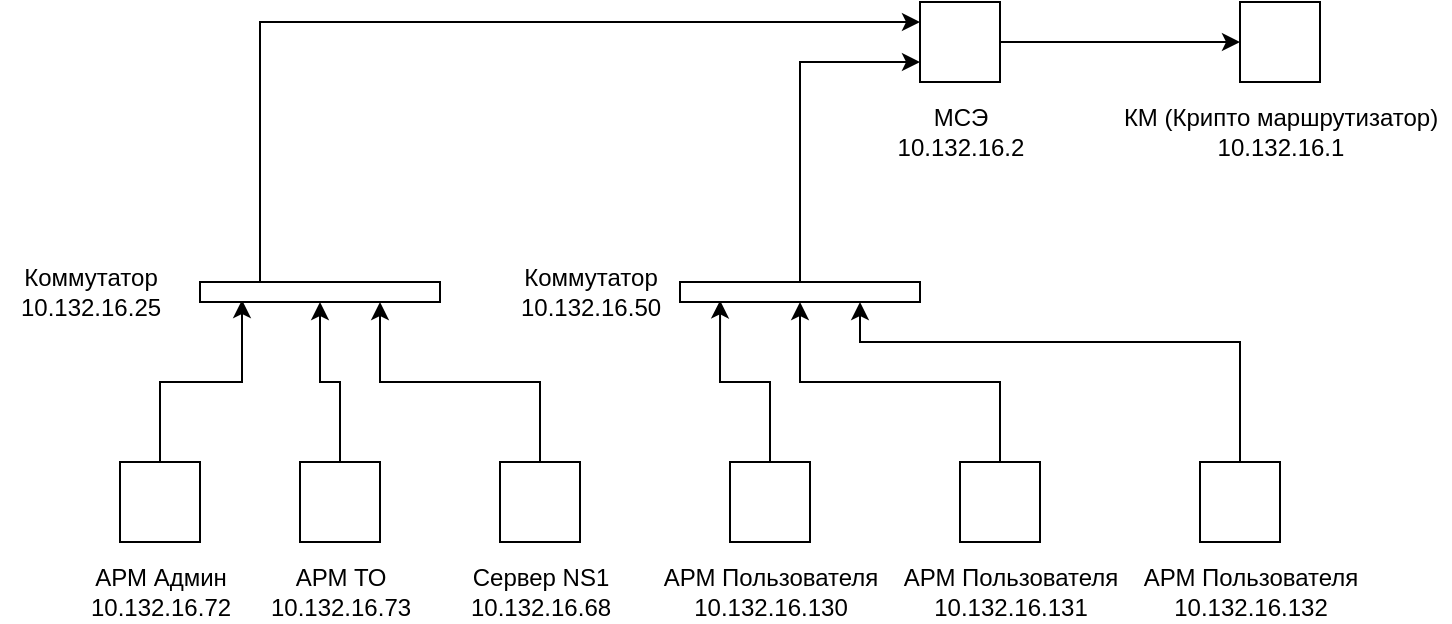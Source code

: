 <mxfile version="15.2.7" type="device"><diagram id="wtDFCA1U5d1-w71IZuQh" name="Страница 1"><mxGraphModel dx="1024" dy="592" grid="1" gridSize="10" guides="1" tooltips="1" connect="1" arrows="1" fold="1" page="1" pageScale="1" pageWidth="827" pageHeight="1169" math="0" shadow="0"><root><mxCell id="0"/><mxCell id="1" parent="0"/><mxCell id="Zy1v80JZ3kShGfsiy6HL-22" style="edgeStyle=orthogonalEdgeStyle;rounded=0;orthogonalLoop=1;jettySize=auto;html=1;exitX=0.5;exitY=0;exitDx=0;exitDy=0;entryX=0.175;entryY=0.9;entryDx=0;entryDy=0;entryPerimeter=0;" edge="1" parent="1" source="Zy1v80JZ3kShGfsiy6HL-1" target="Zy1v80JZ3kShGfsiy6HL-19"><mxGeometry relative="1" as="geometry"><mxPoint x="142" y="195" as="targetPoint"/></mxGeometry></mxCell><mxCell id="Zy1v80JZ3kShGfsiy6HL-1" value="" style="rounded=0;whiteSpace=wrap;html=1;" vertex="1" parent="1"><mxGeometry x="80" y="270" width="40" height="40" as="geometry"/></mxCell><mxCell id="Zy1v80JZ3kShGfsiy6HL-2" value="АРМ Админ&lt;br&gt;10.132.16.72" style="text;html=1;resizable=0;autosize=1;align=center;verticalAlign=middle;points=[];fillColor=none;strokeColor=none;rounded=0;" vertex="1" parent="1"><mxGeometry x="55" y="320" width="90" height="30" as="geometry"/></mxCell><mxCell id="Zy1v80JZ3kShGfsiy6HL-23" style="edgeStyle=orthogonalEdgeStyle;rounded=0;orthogonalLoop=1;jettySize=auto;html=1;exitX=0.5;exitY=0;exitDx=0;exitDy=0;entryX=0.5;entryY=1;entryDx=0;entryDy=0;" edge="1" parent="1" source="Zy1v80JZ3kShGfsiy6HL-3" target="Zy1v80JZ3kShGfsiy6HL-19"><mxGeometry relative="1" as="geometry"/></mxCell><mxCell id="Zy1v80JZ3kShGfsiy6HL-3" value="" style="rounded=0;whiteSpace=wrap;html=1;" vertex="1" parent="1"><mxGeometry x="170" y="270" width="40" height="40" as="geometry"/></mxCell><mxCell id="Zy1v80JZ3kShGfsiy6HL-4" value="АРМ ТО&lt;br&gt;10.132.16.73" style="text;html=1;resizable=0;autosize=1;align=center;verticalAlign=middle;points=[];fillColor=none;strokeColor=none;rounded=0;" vertex="1" parent="1"><mxGeometry x="145" y="320" width="90" height="30" as="geometry"/></mxCell><mxCell id="Zy1v80JZ3kShGfsiy6HL-25" style="edgeStyle=orthogonalEdgeStyle;rounded=0;orthogonalLoop=1;jettySize=auto;html=1;exitX=0.5;exitY=0;exitDx=0;exitDy=0;entryX=0.75;entryY=1;entryDx=0;entryDy=0;" edge="1" parent="1" source="Zy1v80JZ3kShGfsiy6HL-5" target="Zy1v80JZ3kShGfsiy6HL-19"><mxGeometry relative="1" as="geometry"/></mxCell><mxCell id="Zy1v80JZ3kShGfsiy6HL-5" value="" style="rounded=0;whiteSpace=wrap;html=1;" vertex="1" parent="1"><mxGeometry x="270" y="270" width="40" height="40" as="geometry"/></mxCell><mxCell id="Zy1v80JZ3kShGfsiy6HL-7" value="Сервер NS1&lt;br&gt;10.132.16.68" style="text;html=1;resizable=0;autosize=1;align=center;verticalAlign=middle;points=[];fillColor=none;strokeColor=none;rounded=0;" vertex="1" parent="1"><mxGeometry x="245" y="320" width="90" height="30" as="geometry"/></mxCell><mxCell id="Zy1v80JZ3kShGfsiy6HL-8" value="АРМ Пользователя&lt;br&gt;10.132.16.130" style="text;html=1;resizable=0;autosize=1;align=center;verticalAlign=middle;points=[];fillColor=none;strokeColor=none;rounded=0;" vertex="1" parent="1"><mxGeometry x="345" y="320" width="120" height="30" as="geometry"/></mxCell><mxCell id="Zy1v80JZ3kShGfsiy6HL-14" value="" style="rounded=0;whiteSpace=wrap;html=1;" vertex="1" parent="1"><mxGeometry x="480" y="40" width="40" height="40" as="geometry"/></mxCell><mxCell id="Zy1v80JZ3kShGfsiy6HL-15" value="МСЭ&lt;br&gt;10.132.16.2" style="text;html=1;resizable=0;autosize=1;align=center;verticalAlign=middle;points=[];fillColor=none;strokeColor=none;rounded=0;" vertex="1" parent="1"><mxGeometry x="460" y="90" width="80" height="30" as="geometry"/></mxCell><mxCell id="Zy1v80JZ3kShGfsiy6HL-16" value="" style="rounded=0;whiteSpace=wrap;html=1;" vertex="1" parent="1"><mxGeometry x="640" y="40" width="40" height="40" as="geometry"/></mxCell><mxCell id="Zy1v80JZ3kShGfsiy6HL-17" value="КМ (Крипто маршрутизатор)&lt;br&gt;10.132.16.1" style="text;html=1;resizable=0;autosize=1;align=center;verticalAlign=middle;points=[];fillColor=none;strokeColor=none;rounded=0;" vertex="1" parent="1"><mxGeometry x="575" y="90" width="170" height="30" as="geometry"/></mxCell><mxCell id="Zy1v80JZ3kShGfsiy6HL-18" value="" style="endArrow=classic;html=1;entryX=0;entryY=0.5;entryDx=0;entryDy=0;exitX=1;exitY=0.5;exitDx=0;exitDy=0;" edge="1" parent="1" source="Zy1v80JZ3kShGfsiy6HL-14" target="Zy1v80JZ3kShGfsiy6HL-16"><mxGeometry width="50" height="50" relative="1" as="geometry"><mxPoint x="390" y="200" as="sourcePoint"/><mxPoint x="440" y="150" as="targetPoint"/></mxGeometry></mxCell><mxCell id="Zy1v80JZ3kShGfsiy6HL-24" style="edgeStyle=orthogonalEdgeStyle;rounded=0;orthogonalLoop=1;jettySize=auto;html=1;exitX=0.25;exitY=0;exitDx=0;exitDy=0;entryX=0;entryY=0.25;entryDx=0;entryDy=0;" edge="1" parent="1" source="Zy1v80JZ3kShGfsiy6HL-19" target="Zy1v80JZ3kShGfsiy6HL-14"><mxGeometry relative="1" as="geometry"/></mxCell><mxCell id="Zy1v80JZ3kShGfsiy6HL-19" value="" style="rounded=0;whiteSpace=wrap;html=1;" vertex="1" parent="1"><mxGeometry x="120" y="180" width="120" height="10" as="geometry"/></mxCell><mxCell id="Zy1v80JZ3kShGfsiy6HL-20" value="Коммутатор&lt;br&gt;10.132.16.25" style="text;html=1;resizable=0;autosize=1;align=center;verticalAlign=middle;points=[];fillColor=none;strokeColor=none;rounded=0;" vertex="1" parent="1"><mxGeometry x="20" y="170" width="90" height="30" as="geometry"/></mxCell><mxCell id="Zy1v80JZ3kShGfsiy6HL-41" style="edgeStyle=orthogonalEdgeStyle;rounded=0;orthogonalLoop=1;jettySize=auto;html=1;exitX=0.5;exitY=0;exitDx=0;exitDy=0;entryX=0.167;entryY=0.92;entryDx=0;entryDy=0;entryPerimeter=0;" edge="1" parent="1" source="Zy1v80JZ3kShGfsiy6HL-26" target="Zy1v80JZ3kShGfsiy6HL-31"><mxGeometry relative="1" as="geometry"/></mxCell><mxCell id="Zy1v80JZ3kShGfsiy6HL-26" value="" style="rounded=0;whiteSpace=wrap;html=1;" vertex="1" parent="1"><mxGeometry x="385" y="270" width="40" height="40" as="geometry"/></mxCell><mxCell id="Zy1v80JZ3kShGfsiy6HL-44" style="edgeStyle=orthogonalEdgeStyle;rounded=0;orthogonalLoop=1;jettySize=auto;html=1;exitX=0.5;exitY=0;exitDx=0;exitDy=0;entryX=0;entryY=0.75;entryDx=0;entryDy=0;" edge="1" parent="1" source="Zy1v80JZ3kShGfsiy6HL-31" target="Zy1v80JZ3kShGfsiy6HL-14"><mxGeometry relative="1" as="geometry"/></mxCell><mxCell id="Zy1v80JZ3kShGfsiy6HL-31" value="" style="rounded=0;whiteSpace=wrap;html=1;" vertex="1" parent="1"><mxGeometry x="360" y="180" width="120" height="10" as="geometry"/></mxCell><mxCell id="Zy1v80JZ3kShGfsiy6HL-32" value="Коммутатор&lt;br&gt;10.132.16.50" style="text;html=1;resizable=0;autosize=1;align=center;verticalAlign=middle;points=[];fillColor=none;strokeColor=none;rounded=0;" vertex="1" parent="1"><mxGeometry x="270" y="170" width="90" height="30" as="geometry"/></mxCell><mxCell id="Zy1v80JZ3kShGfsiy6HL-43" style="edgeStyle=orthogonalEdgeStyle;rounded=0;orthogonalLoop=1;jettySize=auto;html=1;exitX=0.5;exitY=0;exitDx=0;exitDy=0;entryX=0.75;entryY=1;entryDx=0;entryDy=0;" edge="1" parent="1" source="Zy1v80JZ3kShGfsiy6HL-34" target="Zy1v80JZ3kShGfsiy6HL-31"><mxGeometry relative="1" as="geometry"><Array as="points"><mxPoint x="640" y="210"/><mxPoint x="450" y="210"/></Array></mxGeometry></mxCell><mxCell id="Zy1v80JZ3kShGfsiy6HL-34" value="" style="rounded=0;whiteSpace=wrap;html=1;" vertex="1" parent="1"><mxGeometry x="620" y="270" width="40" height="40" as="geometry"/></mxCell><mxCell id="Zy1v80JZ3kShGfsiy6HL-42" style="edgeStyle=orthogonalEdgeStyle;rounded=0;orthogonalLoop=1;jettySize=auto;html=1;exitX=0.5;exitY=0;exitDx=0;exitDy=0;entryX=0.5;entryY=1;entryDx=0;entryDy=0;" edge="1" parent="1" source="Zy1v80JZ3kShGfsiy6HL-36" target="Zy1v80JZ3kShGfsiy6HL-31"><mxGeometry relative="1" as="geometry"/></mxCell><mxCell id="Zy1v80JZ3kShGfsiy6HL-36" value="" style="rounded=0;whiteSpace=wrap;html=1;" vertex="1" parent="1"><mxGeometry x="500" y="270" width="40" height="40" as="geometry"/></mxCell><mxCell id="Zy1v80JZ3kShGfsiy6HL-37" value="АРМ Пользователя&lt;br&gt;10.132.16.131" style="text;html=1;resizable=0;autosize=1;align=center;verticalAlign=middle;points=[];fillColor=none;strokeColor=none;rounded=0;" vertex="1" parent="1"><mxGeometry x="465" y="320" width="120" height="30" as="geometry"/></mxCell><mxCell id="Zy1v80JZ3kShGfsiy6HL-38" value="АРМ Пользователя&lt;br&gt;10.132.16.132" style="text;html=1;resizable=0;autosize=1;align=center;verticalAlign=middle;points=[];fillColor=none;strokeColor=none;rounded=0;" vertex="1" parent="1"><mxGeometry x="585" y="320" width="120" height="30" as="geometry"/></mxCell></root></mxGraphModel></diagram></mxfile>